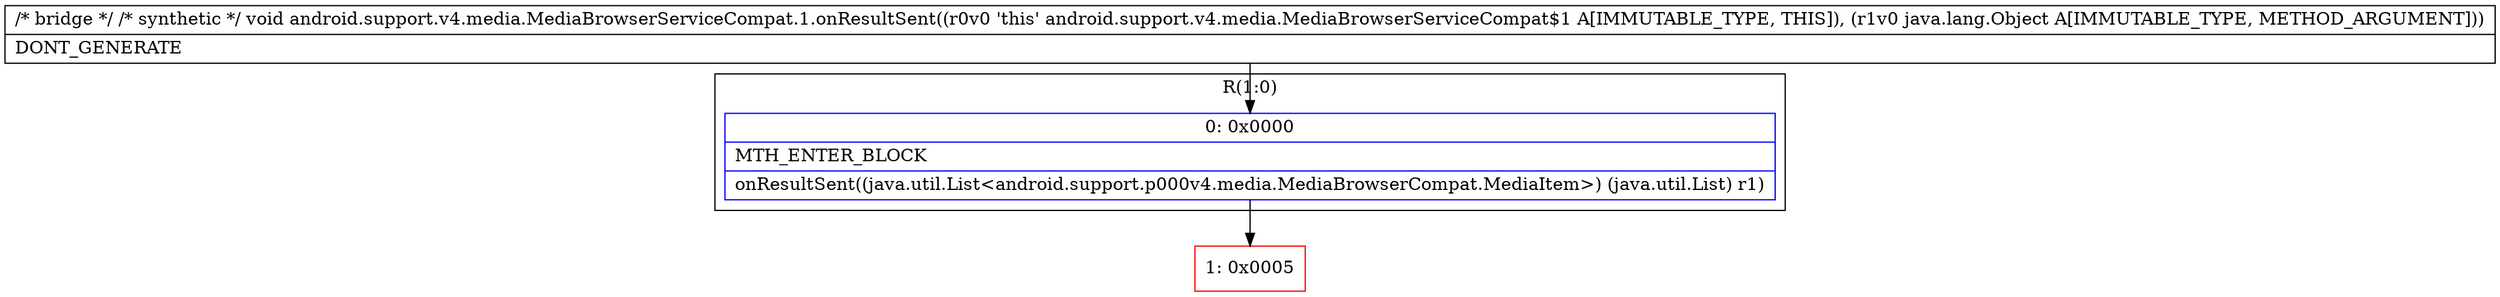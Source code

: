 digraph "CFG forandroid.support.v4.media.MediaBrowserServiceCompat.1.onResultSent(Ljava\/lang\/Object;)V" {
subgraph cluster_Region_615119596 {
label = "R(1:0)";
node [shape=record,color=blue];
Node_0 [shape=record,label="{0\:\ 0x0000|MTH_ENTER_BLOCK\l|onResultSent((java.util.List\<android.support.p000v4.media.MediaBrowserCompat.MediaItem\>) (java.util.List) r1)\l}"];
}
Node_1 [shape=record,color=red,label="{1\:\ 0x0005}"];
MethodNode[shape=record,label="{\/* bridge *\/ \/* synthetic *\/ void android.support.v4.media.MediaBrowserServiceCompat.1.onResultSent((r0v0 'this' android.support.v4.media.MediaBrowserServiceCompat$1 A[IMMUTABLE_TYPE, THIS]), (r1v0 java.lang.Object A[IMMUTABLE_TYPE, METHOD_ARGUMENT]))  | DONT_GENERATE\l}"];
MethodNode -> Node_0;
Node_0 -> Node_1;
}

